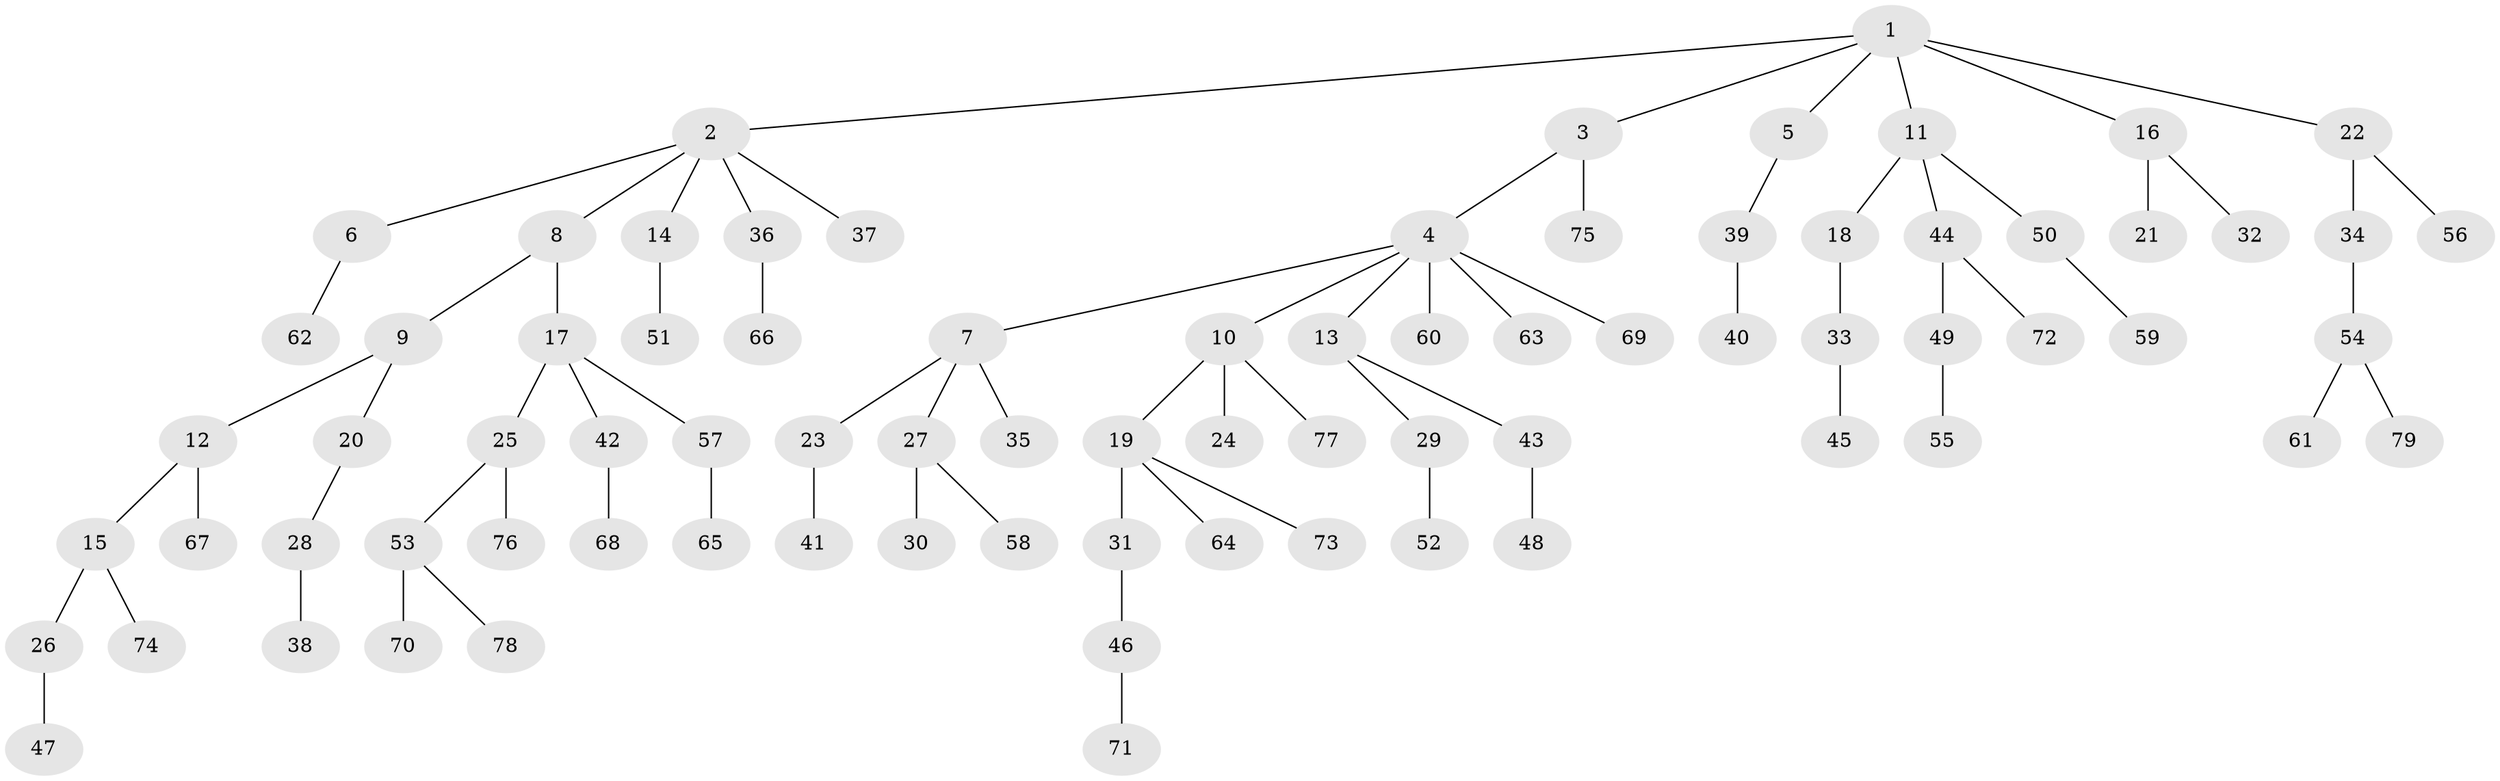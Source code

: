 // coarse degree distribution, {10: 0.0196078431372549, 2: 0.23529411764705882, 9: 0.0196078431372549, 1: 0.5882352941176471, 4: 0.058823529411764705, 6: 0.0196078431372549, 3: 0.058823529411764705}
// Generated by graph-tools (version 1.1) at 2025/52/02/27/25 19:52:11]
// undirected, 79 vertices, 78 edges
graph export_dot {
graph [start="1"]
  node [color=gray90,style=filled];
  1;
  2;
  3;
  4;
  5;
  6;
  7;
  8;
  9;
  10;
  11;
  12;
  13;
  14;
  15;
  16;
  17;
  18;
  19;
  20;
  21;
  22;
  23;
  24;
  25;
  26;
  27;
  28;
  29;
  30;
  31;
  32;
  33;
  34;
  35;
  36;
  37;
  38;
  39;
  40;
  41;
  42;
  43;
  44;
  45;
  46;
  47;
  48;
  49;
  50;
  51;
  52;
  53;
  54;
  55;
  56;
  57;
  58;
  59;
  60;
  61;
  62;
  63;
  64;
  65;
  66;
  67;
  68;
  69;
  70;
  71;
  72;
  73;
  74;
  75;
  76;
  77;
  78;
  79;
  1 -- 2;
  1 -- 3;
  1 -- 5;
  1 -- 11;
  1 -- 16;
  1 -- 22;
  2 -- 6;
  2 -- 8;
  2 -- 14;
  2 -- 36;
  2 -- 37;
  3 -- 4;
  3 -- 75;
  4 -- 7;
  4 -- 10;
  4 -- 13;
  4 -- 60;
  4 -- 63;
  4 -- 69;
  5 -- 39;
  6 -- 62;
  7 -- 23;
  7 -- 27;
  7 -- 35;
  8 -- 9;
  8 -- 17;
  9 -- 12;
  9 -- 20;
  10 -- 19;
  10 -- 24;
  10 -- 77;
  11 -- 18;
  11 -- 44;
  11 -- 50;
  12 -- 15;
  12 -- 67;
  13 -- 29;
  13 -- 43;
  14 -- 51;
  15 -- 26;
  15 -- 74;
  16 -- 21;
  16 -- 32;
  17 -- 25;
  17 -- 42;
  17 -- 57;
  18 -- 33;
  19 -- 31;
  19 -- 64;
  19 -- 73;
  20 -- 28;
  22 -- 34;
  22 -- 56;
  23 -- 41;
  25 -- 53;
  25 -- 76;
  26 -- 47;
  27 -- 30;
  27 -- 58;
  28 -- 38;
  29 -- 52;
  31 -- 46;
  33 -- 45;
  34 -- 54;
  36 -- 66;
  39 -- 40;
  42 -- 68;
  43 -- 48;
  44 -- 49;
  44 -- 72;
  46 -- 71;
  49 -- 55;
  50 -- 59;
  53 -- 70;
  53 -- 78;
  54 -- 61;
  54 -- 79;
  57 -- 65;
}
